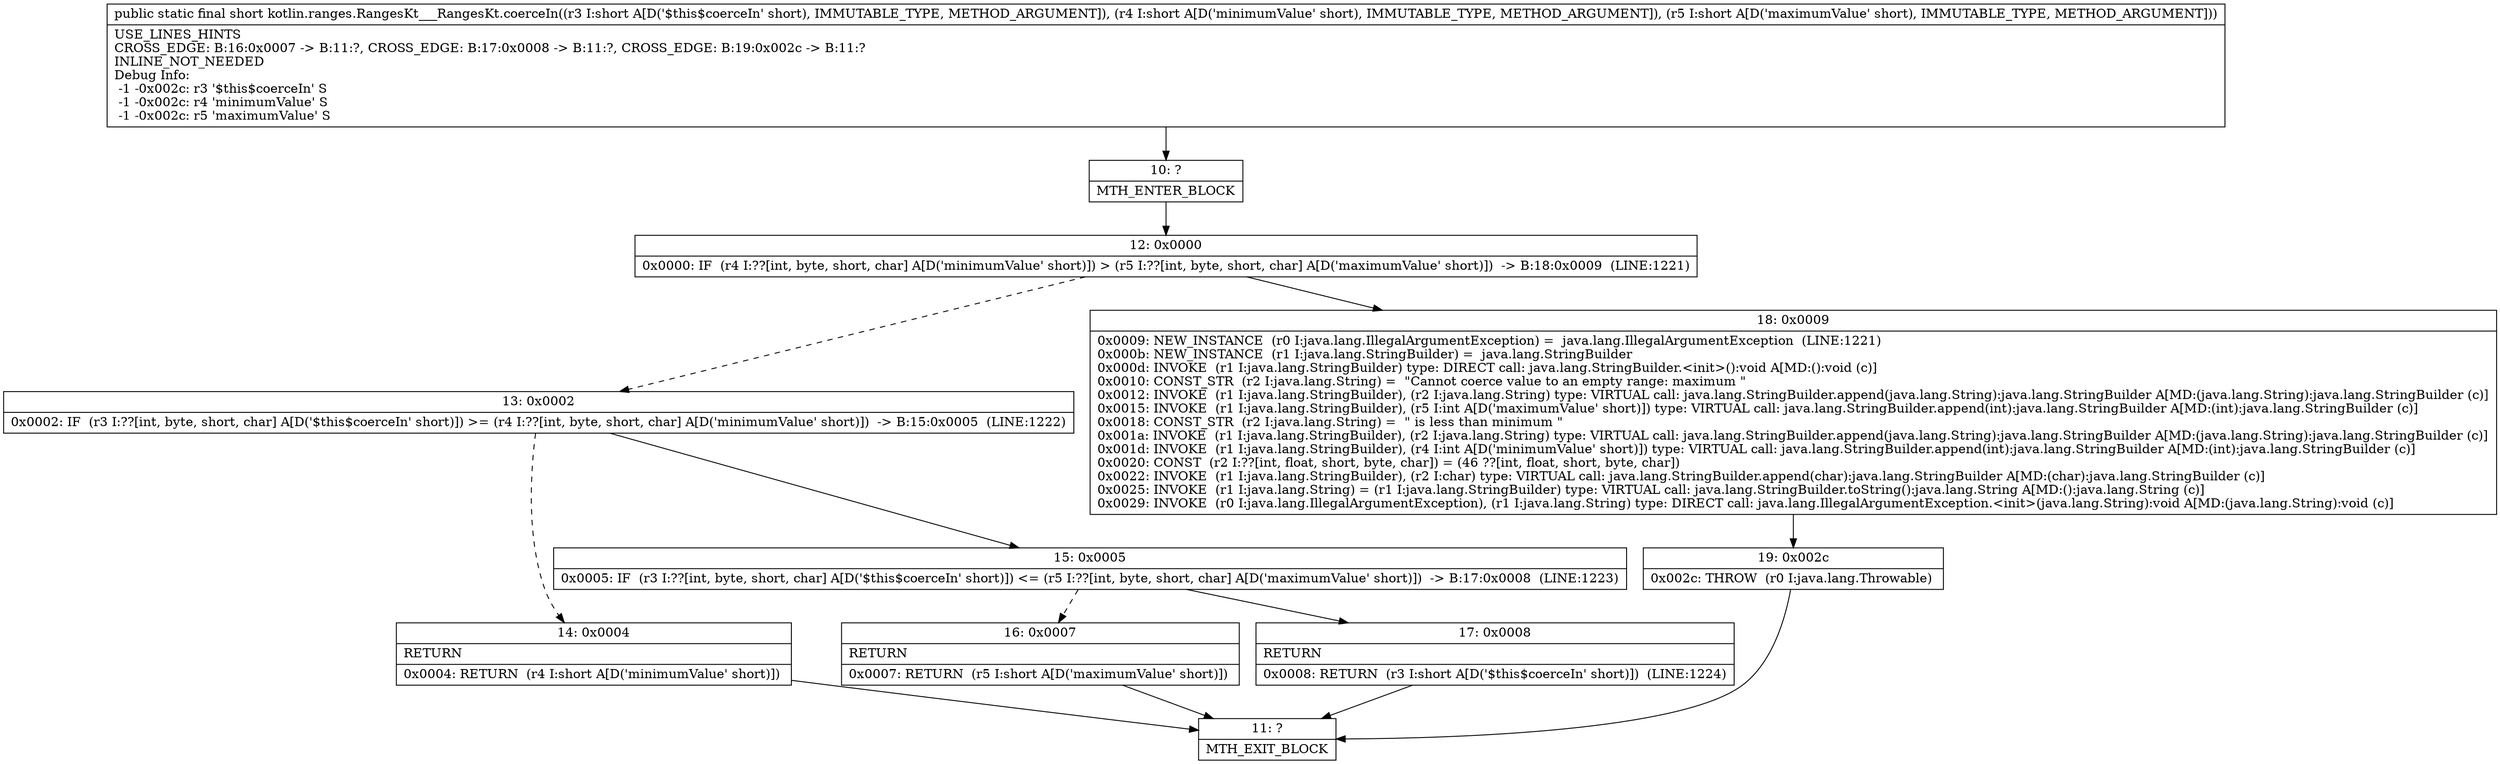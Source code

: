digraph "CFG forkotlin.ranges.RangesKt___RangesKt.coerceIn(SSS)S" {
Node_10 [shape=record,label="{10\:\ ?|MTH_ENTER_BLOCK\l}"];
Node_12 [shape=record,label="{12\:\ 0x0000|0x0000: IF  (r4 I:??[int, byte, short, char] A[D('minimumValue' short)]) \> (r5 I:??[int, byte, short, char] A[D('maximumValue' short)])  \-\> B:18:0x0009  (LINE:1221)\l}"];
Node_13 [shape=record,label="{13\:\ 0x0002|0x0002: IF  (r3 I:??[int, byte, short, char] A[D('$this$coerceIn' short)]) \>= (r4 I:??[int, byte, short, char] A[D('minimumValue' short)])  \-\> B:15:0x0005  (LINE:1222)\l}"];
Node_14 [shape=record,label="{14\:\ 0x0004|RETURN\l|0x0004: RETURN  (r4 I:short A[D('minimumValue' short)]) \l}"];
Node_11 [shape=record,label="{11\:\ ?|MTH_EXIT_BLOCK\l}"];
Node_15 [shape=record,label="{15\:\ 0x0005|0x0005: IF  (r3 I:??[int, byte, short, char] A[D('$this$coerceIn' short)]) \<= (r5 I:??[int, byte, short, char] A[D('maximumValue' short)])  \-\> B:17:0x0008  (LINE:1223)\l}"];
Node_16 [shape=record,label="{16\:\ 0x0007|RETURN\l|0x0007: RETURN  (r5 I:short A[D('maximumValue' short)]) \l}"];
Node_17 [shape=record,label="{17\:\ 0x0008|RETURN\l|0x0008: RETURN  (r3 I:short A[D('$this$coerceIn' short)])  (LINE:1224)\l}"];
Node_18 [shape=record,label="{18\:\ 0x0009|0x0009: NEW_INSTANCE  (r0 I:java.lang.IllegalArgumentException) =  java.lang.IllegalArgumentException  (LINE:1221)\l0x000b: NEW_INSTANCE  (r1 I:java.lang.StringBuilder) =  java.lang.StringBuilder \l0x000d: INVOKE  (r1 I:java.lang.StringBuilder) type: DIRECT call: java.lang.StringBuilder.\<init\>():void A[MD:():void (c)]\l0x0010: CONST_STR  (r2 I:java.lang.String) =  \"Cannot coerce value to an empty range: maximum \" \l0x0012: INVOKE  (r1 I:java.lang.StringBuilder), (r2 I:java.lang.String) type: VIRTUAL call: java.lang.StringBuilder.append(java.lang.String):java.lang.StringBuilder A[MD:(java.lang.String):java.lang.StringBuilder (c)]\l0x0015: INVOKE  (r1 I:java.lang.StringBuilder), (r5 I:int A[D('maximumValue' short)]) type: VIRTUAL call: java.lang.StringBuilder.append(int):java.lang.StringBuilder A[MD:(int):java.lang.StringBuilder (c)]\l0x0018: CONST_STR  (r2 I:java.lang.String) =  \" is less than minimum \" \l0x001a: INVOKE  (r1 I:java.lang.StringBuilder), (r2 I:java.lang.String) type: VIRTUAL call: java.lang.StringBuilder.append(java.lang.String):java.lang.StringBuilder A[MD:(java.lang.String):java.lang.StringBuilder (c)]\l0x001d: INVOKE  (r1 I:java.lang.StringBuilder), (r4 I:int A[D('minimumValue' short)]) type: VIRTUAL call: java.lang.StringBuilder.append(int):java.lang.StringBuilder A[MD:(int):java.lang.StringBuilder (c)]\l0x0020: CONST  (r2 I:??[int, float, short, byte, char]) = (46 ??[int, float, short, byte, char]) \l0x0022: INVOKE  (r1 I:java.lang.StringBuilder), (r2 I:char) type: VIRTUAL call: java.lang.StringBuilder.append(char):java.lang.StringBuilder A[MD:(char):java.lang.StringBuilder (c)]\l0x0025: INVOKE  (r1 I:java.lang.String) = (r1 I:java.lang.StringBuilder) type: VIRTUAL call: java.lang.StringBuilder.toString():java.lang.String A[MD:():java.lang.String (c)]\l0x0029: INVOKE  (r0 I:java.lang.IllegalArgumentException), (r1 I:java.lang.String) type: DIRECT call: java.lang.IllegalArgumentException.\<init\>(java.lang.String):void A[MD:(java.lang.String):void (c)]\l}"];
Node_19 [shape=record,label="{19\:\ 0x002c|0x002c: THROW  (r0 I:java.lang.Throwable) \l}"];
MethodNode[shape=record,label="{public static final short kotlin.ranges.RangesKt___RangesKt.coerceIn((r3 I:short A[D('$this$coerceIn' short), IMMUTABLE_TYPE, METHOD_ARGUMENT]), (r4 I:short A[D('minimumValue' short), IMMUTABLE_TYPE, METHOD_ARGUMENT]), (r5 I:short A[D('maximumValue' short), IMMUTABLE_TYPE, METHOD_ARGUMENT]))  | USE_LINES_HINTS\lCROSS_EDGE: B:16:0x0007 \-\> B:11:?, CROSS_EDGE: B:17:0x0008 \-\> B:11:?, CROSS_EDGE: B:19:0x002c \-\> B:11:?\lINLINE_NOT_NEEDED\lDebug Info:\l  \-1 \-0x002c: r3 '$this$coerceIn' S\l  \-1 \-0x002c: r4 'minimumValue' S\l  \-1 \-0x002c: r5 'maximumValue' S\l}"];
MethodNode -> Node_10;Node_10 -> Node_12;
Node_12 -> Node_13[style=dashed];
Node_12 -> Node_18;
Node_13 -> Node_14[style=dashed];
Node_13 -> Node_15;
Node_14 -> Node_11;
Node_15 -> Node_16[style=dashed];
Node_15 -> Node_17;
Node_16 -> Node_11;
Node_17 -> Node_11;
Node_18 -> Node_19;
Node_19 -> Node_11;
}

